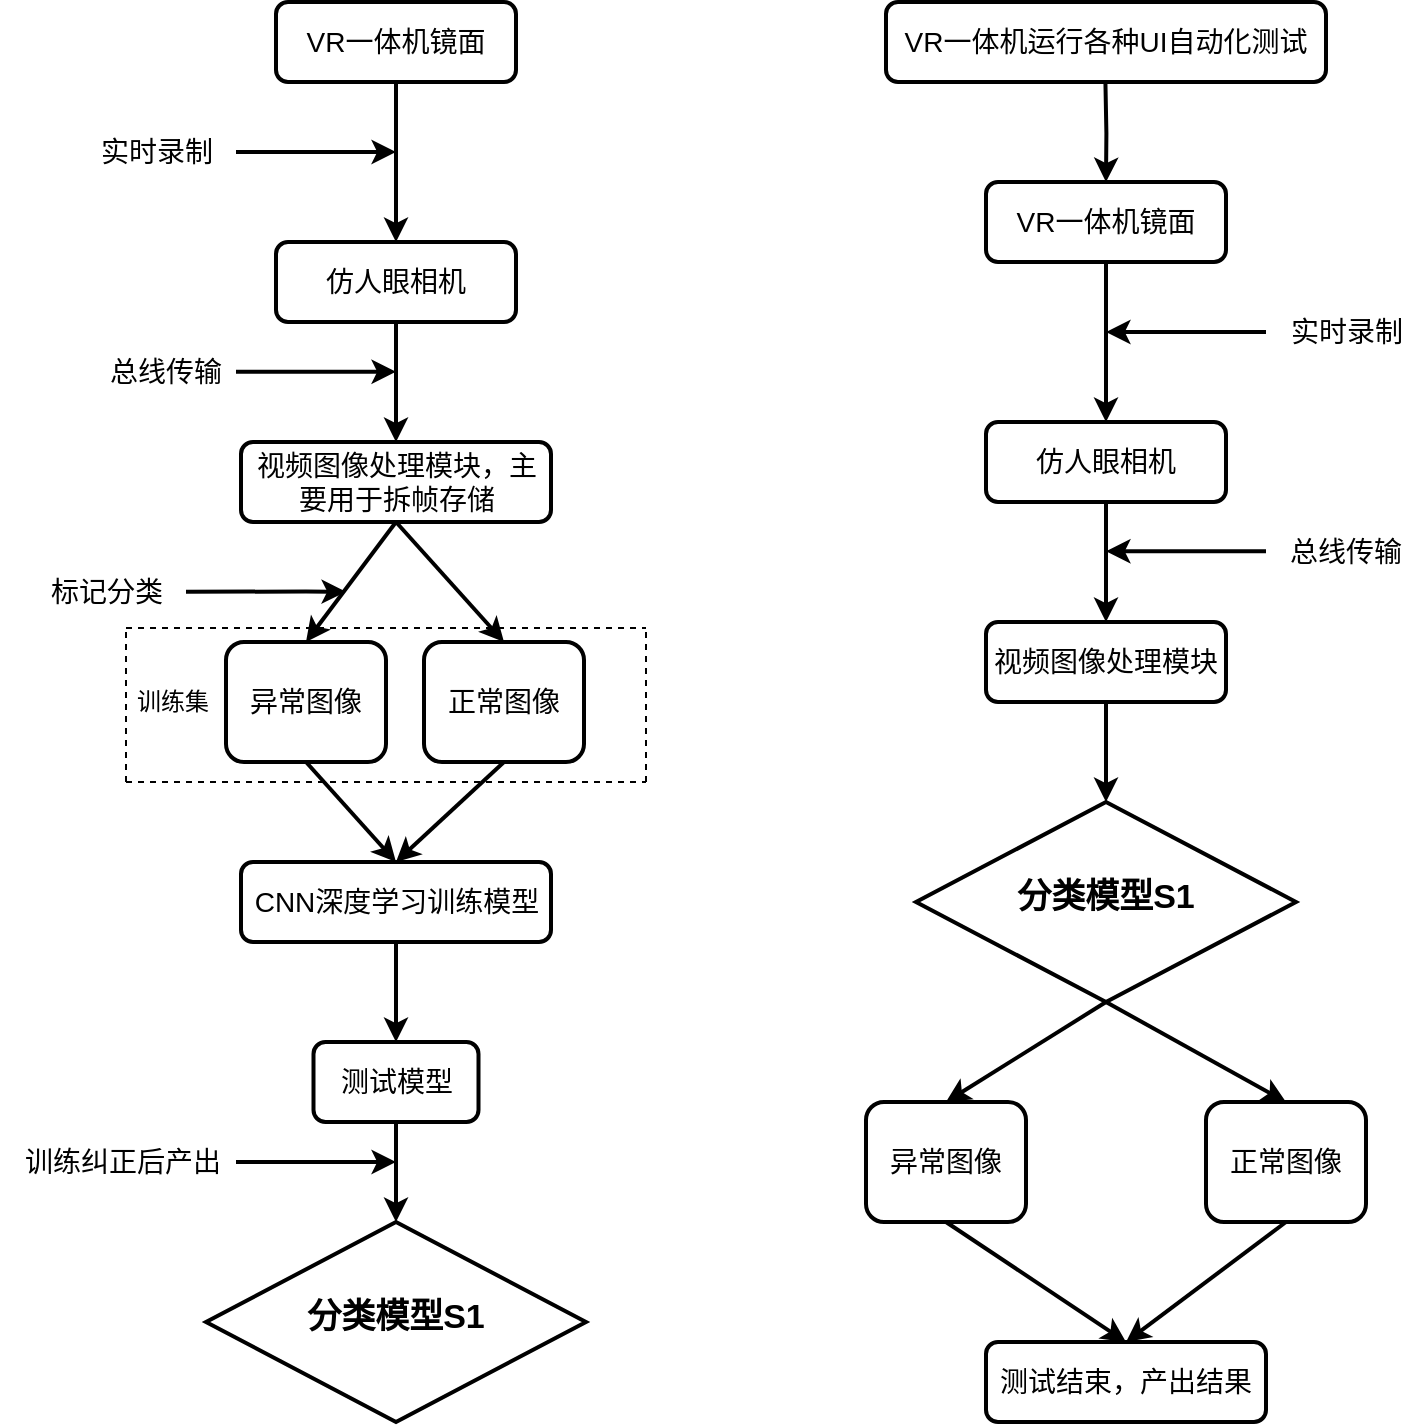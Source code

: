 <mxfile version="20.3.1" type="github">
  <diagram id="C5RBs43oDa-KdzZeNtuy" name="Page-1">
    <mxGraphModel dx="677" dy="363" grid="1" gridSize="10" guides="1" tooltips="1" connect="1" arrows="1" fold="1" page="1" pageScale="1" pageWidth="827" pageHeight="1169" math="0" shadow="0">
      <root>
        <mxCell id="WIyWlLk6GJQsqaUBKTNV-0" />
        <mxCell id="WIyWlLk6GJQsqaUBKTNV-1" parent="WIyWlLk6GJQsqaUBKTNV-0" />
        <mxCell id="7S5ToUFaWnlVdSLbU037-24" value="" style="edgeStyle=orthogonalEdgeStyle;rounded=0;orthogonalLoop=1;jettySize=auto;html=1;strokeWidth=2;fontSize=14;" parent="WIyWlLk6GJQsqaUBKTNV-1" source="WIyWlLk6GJQsqaUBKTNV-3" target="7S5ToUFaWnlVdSLbU037-18" edge="1">
          <mxGeometry relative="1" as="geometry" />
        </mxCell>
        <mxCell id="WIyWlLk6GJQsqaUBKTNV-3" value="&lt;span style=&quot;font-size:10.5pt;mso-bidi-font-size:10.0pt;&lt;br/&gt;font-family:宋体;mso-ascii-font-family:&amp;quot;Times New Roman&amp;quot;;mso-hansi-font-family:&lt;br/&gt;&amp;quot;Times New Roman&amp;quot;;mso-bidi-font-family:&amp;quot;Times New Roman&amp;quot;;mso-font-kerning:1.0pt;&lt;br/&gt;mso-ansi-language:EN-US;mso-fareast-language:ZH-CN;mso-bidi-language:AR-SA&quot;&gt;仿&lt;/span&gt;人眼相机" style="rounded=1;whiteSpace=wrap;html=1;fontSize=14;glass=0;strokeWidth=2;shadow=0;" parent="WIyWlLk6GJQsqaUBKTNV-1" vertex="1">
          <mxGeometry x="175" y="180" width="120" height="40" as="geometry" />
        </mxCell>
        <mxCell id="7S5ToUFaWnlVdSLbU037-30" value="" style="edgeStyle=orthogonalEdgeStyle;rounded=0;orthogonalLoop=1;jettySize=auto;html=1;strokeWidth=2;fontSize=14;" parent="WIyWlLk6GJQsqaUBKTNV-1" source="WIyWlLk6GJQsqaUBKTNV-7" edge="1">
          <mxGeometry relative="1" as="geometry">
            <mxPoint x="235" y="580" as="targetPoint" />
          </mxGeometry>
        </mxCell>
        <mxCell id="WIyWlLk6GJQsqaUBKTNV-7" value="CNN深度学习训练模型" style="rounded=1;whiteSpace=wrap;html=1;fontSize=14;glass=0;strokeWidth=2;shadow=0;" parent="WIyWlLk6GJQsqaUBKTNV-1" vertex="1">
          <mxGeometry x="157.5" y="490" width="155" height="40" as="geometry" />
        </mxCell>
        <mxCell id="7S5ToUFaWnlVdSLbU037-1" value="" style="edgeStyle=orthogonalEdgeStyle;rounded=0;orthogonalLoop=1;jettySize=auto;html=1;strokeWidth=2;fontSize=14;" parent="WIyWlLk6GJQsqaUBKTNV-1" source="7S5ToUFaWnlVdSLbU037-0" target="WIyWlLk6GJQsqaUBKTNV-3" edge="1">
          <mxGeometry relative="1" as="geometry" />
        </mxCell>
        <mxCell id="7S5ToUFaWnlVdSLbU037-0" value="VR一体机镜面" style="rounded=1;whiteSpace=wrap;html=1;fontSize=14;glass=0;strokeWidth=2;shadow=0;" parent="WIyWlLk6GJQsqaUBKTNV-1" vertex="1">
          <mxGeometry x="175" y="60" width="120" height="40" as="geometry" />
        </mxCell>
        <mxCell id="7S5ToUFaWnlVdSLbU037-4" value="分类模型S1" style="rhombus;whiteSpace=wrap;html=1;shadow=0;fontFamily=Helvetica;fontSize=17;align=center;strokeWidth=2;spacing=6;spacingTop=-4;fontStyle=1" parent="WIyWlLk6GJQsqaUBKTNV-1" vertex="1">
          <mxGeometry x="140" y="670" width="190" height="100" as="geometry" />
        </mxCell>
        <mxCell id="7S5ToUFaWnlVdSLbU037-7" value="" style="edgeStyle=orthogonalEdgeStyle;rounded=0;orthogonalLoop=1;jettySize=auto;html=1;strokeWidth=2;fontSize=14;" parent="WIyWlLk6GJQsqaUBKTNV-1" source="7S5ToUFaWnlVdSLbU037-6" edge="1">
          <mxGeometry relative="1" as="geometry">
            <mxPoint x="235" y="135" as="targetPoint" />
          </mxGeometry>
        </mxCell>
        <mxCell id="7S5ToUFaWnlVdSLbU037-6" value="实时录制" style="text;html=1;align=center;verticalAlign=middle;resizable=0;points=[];autosize=1;strokeColor=none;fillColor=none;strokeWidth=2;fontSize=14;" parent="WIyWlLk6GJQsqaUBKTNV-1" vertex="1">
          <mxGeometry x="75" y="120" width="80" height="30" as="geometry" />
        </mxCell>
        <mxCell id="7S5ToUFaWnlVdSLbU037-35" value="" style="edgeStyle=orthogonalEdgeStyle;rounded=0;orthogonalLoop=1;jettySize=auto;html=1;strokeWidth=2;fontSize=14;" parent="WIyWlLk6GJQsqaUBKTNV-1" source="7S5ToUFaWnlVdSLbU037-8" target="7S5ToUFaWnlVdSLbU037-22" edge="1">
          <mxGeometry relative="1" as="geometry" />
        </mxCell>
        <mxCell id="7S5ToUFaWnlVdSLbU037-8" value="&lt;span style=&quot;font-size:10.5pt;mso-bidi-font-size:10.0pt;&lt;br/&gt;font-family:宋体;mso-ascii-font-family:&amp;quot;Times New Roman&amp;quot;;mso-hansi-font-family:&lt;br/&gt;&amp;quot;Times New Roman&amp;quot;;mso-bidi-font-family:&amp;quot;Times New Roman&amp;quot;;mso-font-kerning:1.0pt;&lt;br/&gt;mso-ansi-language:EN-US;mso-fareast-language:ZH-CN;mso-bidi-language:AR-SA&quot;&gt;仿&lt;/span&gt;人眼相机" style="rounded=1;whiteSpace=wrap;html=1;fontSize=14;glass=0;strokeWidth=2;shadow=0;" parent="WIyWlLk6GJQsqaUBKTNV-1" vertex="1">
          <mxGeometry x="530" y="270" width="120" height="40" as="geometry" />
        </mxCell>
        <mxCell id="7S5ToUFaWnlVdSLbU037-9" value="" style="edgeStyle=orthogonalEdgeStyle;rounded=0;orthogonalLoop=1;jettySize=auto;html=1;strokeWidth=2;fontSize=14;" parent="WIyWlLk6GJQsqaUBKTNV-1" source="7S5ToUFaWnlVdSLbU037-10" target="7S5ToUFaWnlVdSLbU037-8" edge="1">
          <mxGeometry relative="1" as="geometry" />
        </mxCell>
        <mxCell id="7S5ToUFaWnlVdSLbU037-10" value="VR一体机镜面" style="rounded=1;whiteSpace=wrap;html=1;fontSize=14;glass=0;strokeWidth=2;shadow=0;" parent="WIyWlLk6GJQsqaUBKTNV-1" vertex="1">
          <mxGeometry x="530" y="150" width="120" height="40" as="geometry" />
        </mxCell>
        <mxCell id="7S5ToUFaWnlVdSLbU037-11" value="" style="edgeStyle=orthogonalEdgeStyle;rounded=0;orthogonalLoop=1;jettySize=auto;html=1;strokeWidth=2;fontSize=14;" parent="WIyWlLk6GJQsqaUBKTNV-1" source="7S5ToUFaWnlVdSLbU037-12" edge="1">
          <mxGeometry relative="1" as="geometry">
            <mxPoint x="590" y="225" as="targetPoint" />
          </mxGeometry>
        </mxCell>
        <mxCell id="7S5ToUFaWnlVdSLbU037-12" value="实时录制" style="text;html=1;align=center;verticalAlign=middle;resizable=0;points=[];autosize=1;strokeColor=none;fillColor=none;strokeWidth=2;fontSize=14;" parent="WIyWlLk6GJQsqaUBKTNV-1" vertex="1">
          <mxGeometry x="670" y="210" width="80" height="30" as="geometry" />
        </mxCell>
        <mxCell id="7S5ToUFaWnlVdSLbU037-15" value="异常图像" style="rounded=1;whiteSpace=wrap;html=1;fontSize=14;glass=0;strokeWidth=2;shadow=0;" parent="WIyWlLk6GJQsqaUBKTNV-1" vertex="1">
          <mxGeometry x="470" y="610" width="80" height="60" as="geometry" />
        </mxCell>
        <mxCell id="7S5ToUFaWnlVdSLbU037-17" value="正常图像" style="rounded=1;whiteSpace=wrap;html=1;fontSize=14;glass=0;strokeWidth=2;shadow=0;" parent="WIyWlLk6GJQsqaUBKTNV-1" vertex="1">
          <mxGeometry x="640" y="610" width="80" height="60" as="geometry" />
        </mxCell>
        <mxCell id="7S5ToUFaWnlVdSLbU037-18" value="视频图像处理模块，主要用于拆帧存储" style="rounded=1;whiteSpace=wrap;html=1;fontSize=14;glass=0;strokeWidth=2;shadow=0;" parent="WIyWlLk6GJQsqaUBKTNV-1" vertex="1">
          <mxGeometry x="157.5" y="280" width="155" height="40" as="geometry" />
        </mxCell>
        <mxCell id="7S5ToUFaWnlVdSLbU037-19" value="异常图像" style="rounded=1;whiteSpace=wrap;html=1;fontSize=14;glass=0;strokeWidth=2;shadow=0;" parent="WIyWlLk6GJQsqaUBKTNV-1" vertex="1">
          <mxGeometry x="150" y="380" width="80" height="60" as="geometry" />
        </mxCell>
        <mxCell id="7S5ToUFaWnlVdSLbU037-20" value="正常图像" style="rounded=1;whiteSpace=wrap;html=1;fontSize=14;glass=0;strokeWidth=2;shadow=0;" parent="WIyWlLk6GJQsqaUBKTNV-1" vertex="1">
          <mxGeometry x="249" y="380" width="80" height="60" as="geometry" />
        </mxCell>
        <mxCell id="7S5ToUFaWnlVdSLbU037-21" value="分类模型S1" style="rhombus;whiteSpace=wrap;html=1;shadow=0;fontFamily=Helvetica;fontSize=17;align=center;strokeWidth=2;spacing=6;spacingTop=-4;fontStyle=1" parent="WIyWlLk6GJQsqaUBKTNV-1" vertex="1">
          <mxGeometry x="495" y="460" width="190" height="100" as="geometry" />
        </mxCell>
        <mxCell id="7S5ToUFaWnlVdSLbU037-36" value="" style="edgeStyle=orthogonalEdgeStyle;rounded=0;orthogonalLoop=1;jettySize=auto;html=1;strokeWidth=2;fontSize=14;" parent="WIyWlLk6GJQsqaUBKTNV-1" source="7S5ToUFaWnlVdSLbU037-22" target="7S5ToUFaWnlVdSLbU037-21" edge="1">
          <mxGeometry relative="1" as="geometry" />
        </mxCell>
        <mxCell id="7S5ToUFaWnlVdSLbU037-22" value="视频图像处理模块" style="rounded=1;whiteSpace=wrap;html=1;fontSize=14;glass=0;strokeWidth=2;shadow=0;" parent="WIyWlLk6GJQsqaUBKTNV-1" vertex="1">
          <mxGeometry x="530" y="370" width="120" height="40" as="geometry" />
        </mxCell>
        <mxCell id="7S5ToUFaWnlVdSLbU037-26" value="" style="endArrow=classic;html=1;rounded=0;exitX=0.5;exitY=1;exitDx=0;exitDy=0;entryX=0.5;entryY=0;entryDx=0;entryDy=0;strokeWidth=2;fontSize=14;" parent="WIyWlLk6GJQsqaUBKTNV-1" source="7S5ToUFaWnlVdSLbU037-18" target="7S5ToUFaWnlVdSLbU037-20" edge="1">
          <mxGeometry width="50" height="50" relative="1" as="geometry">
            <mxPoint x="240" y="330" as="sourcePoint" />
            <mxPoint x="440" y="370" as="targetPoint" />
          </mxGeometry>
        </mxCell>
        <mxCell id="7S5ToUFaWnlVdSLbU037-27" value="" style="endArrow=classic;html=1;rounded=0;exitX=0.5;exitY=1;exitDx=0;exitDy=0;entryX=0.5;entryY=0;entryDx=0;entryDy=0;strokeWidth=2;fontSize=14;" parent="WIyWlLk6GJQsqaUBKTNV-1" source="7S5ToUFaWnlVdSLbU037-18" target="7S5ToUFaWnlVdSLbU037-19" edge="1">
          <mxGeometry width="50" height="50" relative="1" as="geometry">
            <mxPoint x="245" y="330" as="sourcePoint" />
            <mxPoint x="299" y="390" as="targetPoint" />
          </mxGeometry>
        </mxCell>
        <mxCell id="7S5ToUFaWnlVdSLbU037-28" value="" style="endArrow=classic;html=1;rounded=0;exitX=0.5;exitY=1;exitDx=0;exitDy=0;entryX=0.5;entryY=0;entryDx=0;entryDy=0;strokeWidth=2;fontSize=14;" parent="WIyWlLk6GJQsqaUBKTNV-1" source="7S5ToUFaWnlVdSLbU037-19" target="WIyWlLk6GJQsqaUBKTNV-7" edge="1">
          <mxGeometry width="50" height="50" relative="1" as="geometry">
            <mxPoint x="245" y="330" as="sourcePoint" />
            <mxPoint x="200" y="390" as="targetPoint" />
          </mxGeometry>
        </mxCell>
        <mxCell id="7S5ToUFaWnlVdSLbU037-29" value="" style="endArrow=classic;html=1;rounded=0;exitX=0.5;exitY=1;exitDx=0;exitDy=0;entryX=0.5;entryY=0;entryDx=0;entryDy=0;strokeWidth=2;fontSize=14;" parent="WIyWlLk6GJQsqaUBKTNV-1" source="7S5ToUFaWnlVdSLbU037-20" target="WIyWlLk6GJQsqaUBKTNV-7" edge="1">
          <mxGeometry width="50" height="50" relative="1" as="geometry">
            <mxPoint x="200" y="450" as="sourcePoint" />
            <mxPoint x="245" y="500" as="targetPoint" />
          </mxGeometry>
        </mxCell>
        <mxCell id="7S5ToUFaWnlVdSLbU037-31" value="标记分类" style="text;html=1;align=center;verticalAlign=middle;resizable=0;points=[];autosize=1;strokeColor=none;fillColor=none;strokeWidth=2;fontSize=14;" parent="WIyWlLk6GJQsqaUBKTNV-1" vertex="1">
          <mxGeometry x="50" y="340" width="80" height="30" as="geometry" />
        </mxCell>
        <mxCell id="7S5ToUFaWnlVdSLbU037-33" value="训练纠正后产出" style="text;html=1;align=center;verticalAlign=middle;resizable=0;points=[];autosize=1;strokeColor=none;fillColor=none;strokeWidth=2;fontSize=14;" parent="WIyWlLk6GJQsqaUBKTNV-1" vertex="1">
          <mxGeometry x="37.5" y="625" width="120" height="30" as="geometry" />
        </mxCell>
        <mxCell id="7S5ToUFaWnlVdSLbU037-37" value="" style="endArrow=classic;html=1;rounded=0;exitX=0.5;exitY=1;exitDx=0;exitDy=0;entryX=0.5;entryY=0;entryDx=0;entryDy=0;strokeWidth=2;fontSize=14;" parent="WIyWlLk6GJQsqaUBKTNV-1" source="7S5ToUFaWnlVdSLbU037-21" target="7S5ToUFaWnlVdSLbU037-15" edge="1">
          <mxGeometry width="50" height="50" relative="1" as="geometry">
            <mxPoint x="390" y="630" as="sourcePoint" />
            <mxPoint x="440" y="580" as="targetPoint" />
          </mxGeometry>
        </mxCell>
        <mxCell id="7S5ToUFaWnlVdSLbU037-38" value="" style="endArrow=classic;html=1;rounded=0;exitX=0.5;exitY=1;exitDx=0;exitDy=0;entryX=0.5;entryY=0;entryDx=0;entryDy=0;strokeWidth=2;fontSize=14;" parent="WIyWlLk6GJQsqaUBKTNV-1" source="7S5ToUFaWnlVdSLbU037-21" target="7S5ToUFaWnlVdSLbU037-17" edge="1">
          <mxGeometry width="50" height="50" relative="1" as="geometry">
            <mxPoint x="600" y="570" as="sourcePoint" />
            <mxPoint x="520" y="630" as="targetPoint" />
          </mxGeometry>
        </mxCell>
        <mxCell id="6z4Tuc7xeSrhAQ4H4yoB-1" value="总线传输" style="text;html=1;strokeColor=none;fillColor=none;align=center;verticalAlign=middle;whiteSpace=wrap;rounded=0;fontSize=14;" vertex="1" parent="WIyWlLk6GJQsqaUBKTNV-1">
          <mxGeometry x="90" y="230" width="60" height="30" as="geometry" />
        </mxCell>
        <mxCell id="6z4Tuc7xeSrhAQ4H4yoB-4" value="" style="edgeStyle=orthogonalEdgeStyle;rounded=0;orthogonalLoop=1;jettySize=auto;html=1;strokeWidth=2;fontSize=14;" edge="1" parent="WIyWlLk6GJQsqaUBKTNV-1">
          <mxGeometry relative="1" as="geometry">
            <mxPoint x="235" y="244.86" as="targetPoint" />
            <mxPoint x="155" y="244.86" as="sourcePoint" />
            <Array as="points">
              <mxPoint x="215" y="244.86" />
              <mxPoint x="215" y="244.86" />
            </Array>
          </mxGeometry>
        </mxCell>
        <mxCell id="6z4Tuc7xeSrhAQ4H4yoB-6" value="" style="edgeStyle=orthogonalEdgeStyle;rounded=0;orthogonalLoop=1;jettySize=auto;html=1;strokeWidth=2;fontSize=14;" edge="1" parent="WIyWlLk6GJQsqaUBKTNV-1">
          <mxGeometry relative="1" as="geometry">
            <mxPoint x="210" y="354.83" as="targetPoint" />
            <mxPoint x="130" y="354.83" as="sourcePoint" />
            <Array as="points">
              <mxPoint x="190" y="354.83" />
              <mxPoint x="190" y="354.83" />
            </Array>
          </mxGeometry>
        </mxCell>
        <mxCell id="6z4Tuc7xeSrhAQ4H4yoB-10" value="" style="endArrow=none;dashed=1;html=1;rounded=0;fontSize=14;" edge="1" parent="WIyWlLk6GJQsqaUBKTNV-1">
          <mxGeometry width="50" height="50" relative="1" as="geometry">
            <mxPoint x="100" y="373" as="sourcePoint" />
            <mxPoint x="360" y="373" as="targetPoint" />
            <Array as="points">
              <mxPoint x="340" y="373" />
            </Array>
          </mxGeometry>
        </mxCell>
        <mxCell id="6z4Tuc7xeSrhAQ4H4yoB-13" value="" style="edgeStyle=orthogonalEdgeStyle;rounded=0;orthogonalLoop=1;jettySize=auto;html=1;strokeWidth=2;fontSize=14;" edge="1" parent="WIyWlLk6GJQsqaUBKTNV-1">
          <mxGeometry relative="1" as="geometry">
            <mxPoint x="235" y="640" as="targetPoint" />
            <mxPoint x="155" y="640" as="sourcePoint" />
            <Array as="points">
              <mxPoint x="215" y="640.0" />
              <mxPoint x="215" y="640.0" />
            </Array>
          </mxGeometry>
        </mxCell>
        <mxCell id="6z4Tuc7xeSrhAQ4H4yoB-15" value="" style="endArrow=none;dashed=1;html=1;rounded=0;fontSize=14;exitX=0.575;exitY=1.1;exitDx=0;exitDy=0;exitPerimeter=0;" edge="1" parent="WIyWlLk6GJQsqaUBKTNV-1">
          <mxGeometry width="50" height="50" relative="1" as="geometry">
            <mxPoint x="100.0" y="450.0" as="sourcePoint" />
            <mxPoint x="360" y="450" as="targetPoint" />
            <Array as="points" />
          </mxGeometry>
        </mxCell>
        <mxCell id="6z4Tuc7xeSrhAQ4H4yoB-17" value="训练集" style="text;html=1;align=center;verticalAlign=middle;resizable=0;points=[];autosize=1;strokeColor=none;fillColor=none;fontSize=12;" vertex="1" parent="WIyWlLk6GJQsqaUBKTNV-1">
          <mxGeometry x="92.5" y="395" width="60" height="30" as="geometry" />
        </mxCell>
        <mxCell id="6z4Tuc7xeSrhAQ4H4yoB-18" value="测试模型" style="rounded=1;whiteSpace=wrap;html=1;fontSize=14;glass=0;strokeWidth=2;shadow=0;" vertex="1" parent="WIyWlLk6GJQsqaUBKTNV-1">
          <mxGeometry x="193.75" y="580" width="82.5" height="40" as="geometry" />
        </mxCell>
        <mxCell id="6z4Tuc7xeSrhAQ4H4yoB-21" value="" style="edgeStyle=orthogonalEdgeStyle;rounded=0;orthogonalLoop=1;jettySize=auto;html=1;strokeWidth=2;fontSize=14;exitX=0.5;exitY=1;exitDx=0;exitDy=0;entryX=0.5;entryY=0;entryDx=0;entryDy=0;" edge="1" parent="WIyWlLk6GJQsqaUBKTNV-1" source="6z4Tuc7xeSrhAQ4H4yoB-18" target="7S5ToUFaWnlVdSLbU037-4">
          <mxGeometry relative="1" as="geometry">
            <mxPoint x="245" y="569.78" as="targetPoint" />
            <mxPoint x="165" y="569.78" as="sourcePoint" />
            <Array as="points" />
          </mxGeometry>
        </mxCell>
        <mxCell id="6z4Tuc7xeSrhAQ4H4yoB-23" value="总线传输" style="text;html=1;strokeColor=none;fillColor=none;align=center;verticalAlign=middle;whiteSpace=wrap;rounded=0;fontSize=14;" vertex="1" parent="WIyWlLk6GJQsqaUBKTNV-1">
          <mxGeometry x="680" y="320" width="60" height="30" as="geometry" />
        </mxCell>
        <mxCell id="6z4Tuc7xeSrhAQ4H4yoB-25" value="" style="edgeStyle=orthogonalEdgeStyle;rounded=0;orthogonalLoop=1;jettySize=auto;html=1;strokeWidth=2;fontSize=14;" edge="1" parent="WIyWlLk6GJQsqaUBKTNV-1">
          <mxGeometry relative="1" as="geometry">
            <mxPoint x="590" y="334.66" as="targetPoint" />
            <mxPoint x="670" y="334.66" as="sourcePoint" />
          </mxGeometry>
        </mxCell>
        <mxCell id="6z4Tuc7xeSrhAQ4H4yoB-26" value="VR一体机运行各种UI自动化测试" style="rounded=1;whiteSpace=wrap;html=1;fontSize=14;glass=0;strokeWidth=2;shadow=0;" vertex="1" parent="WIyWlLk6GJQsqaUBKTNV-1">
          <mxGeometry x="480" y="60" width="220" height="40" as="geometry" />
        </mxCell>
        <mxCell id="6z4Tuc7xeSrhAQ4H4yoB-27" value="" style="edgeStyle=orthogonalEdgeStyle;rounded=0;orthogonalLoop=1;jettySize=auto;html=1;strokeWidth=2;fontSize=14;entryX=0.5;entryY=0;entryDx=0;entryDy=0;" edge="1" parent="WIyWlLk6GJQsqaUBKTNV-1" target="7S5ToUFaWnlVdSLbU037-10">
          <mxGeometry relative="1" as="geometry">
            <mxPoint x="589.71" y="100" as="sourcePoint" />
            <mxPoint x="590" y="160" as="targetPoint" />
          </mxGeometry>
        </mxCell>
        <mxCell id="6z4Tuc7xeSrhAQ4H4yoB-28" value="测试结束，产出结果" style="rounded=1;whiteSpace=wrap;html=1;fontSize=14;glass=0;strokeWidth=2;shadow=0;" vertex="1" parent="WIyWlLk6GJQsqaUBKTNV-1">
          <mxGeometry x="530" y="730" width="140" height="40" as="geometry" />
        </mxCell>
        <mxCell id="6z4Tuc7xeSrhAQ4H4yoB-29" value="" style="endArrow=classic;html=1;rounded=0;exitX=0.5;exitY=1;exitDx=0;exitDy=0;entryX=0.5;entryY=0;entryDx=0;entryDy=0;strokeWidth=2;fontSize=14;" edge="1" parent="WIyWlLk6GJQsqaUBKTNV-1" source="7S5ToUFaWnlVdSLbU037-15" target="6z4Tuc7xeSrhAQ4H4yoB-28">
          <mxGeometry width="50" height="50" relative="1" as="geometry">
            <mxPoint x="600" y="570" as="sourcePoint" />
            <mxPoint x="520" y="630" as="targetPoint" />
          </mxGeometry>
        </mxCell>
        <mxCell id="6z4Tuc7xeSrhAQ4H4yoB-30" value="" style="endArrow=classic;html=1;rounded=0;exitX=0.5;exitY=1;exitDx=0;exitDy=0;strokeWidth=2;fontSize=14;entryX=0.5;entryY=0;entryDx=0;entryDy=0;" edge="1" parent="WIyWlLk6GJQsqaUBKTNV-1" source="7S5ToUFaWnlVdSLbU037-17" target="6z4Tuc7xeSrhAQ4H4yoB-28">
          <mxGeometry width="50" height="50" relative="1" as="geometry">
            <mxPoint x="520" y="690" as="sourcePoint" />
            <mxPoint x="590" y="730" as="targetPoint" />
          </mxGeometry>
        </mxCell>
        <mxCell id="6z4Tuc7xeSrhAQ4H4yoB-36" value="" style="endArrow=none;dashed=1;html=1;rounded=0;fontSize=17;" edge="1" parent="WIyWlLk6GJQsqaUBKTNV-1">
          <mxGeometry width="50" height="50" relative="1" as="geometry">
            <mxPoint x="100" y="375" as="sourcePoint" />
            <mxPoint x="100" y="450" as="targetPoint" />
          </mxGeometry>
        </mxCell>
        <mxCell id="6z4Tuc7xeSrhAQ4H4yoB-37" value="" style="endArrow=none;dashed=1;html=1;rounded=0;fontSize=17;" edge="1" parent="WIyWlLk6GJQsqaUBKTNV-1">
          <mxGeometry width="50" height="50" relative="1" as="geometry">
            <mxPoint x="360" y="450" as="sourcePoint" />
            <mxPoint x="360" y="375" as="targetPoint" />
          </mxGeometry>
        </mxCell>
      </root>
    </mxGraphModel>
  </diagram>
</mxfile>

